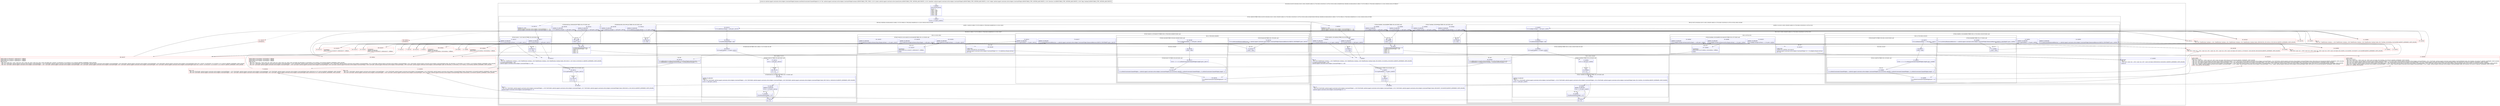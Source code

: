 digraph "CFG forandroid.support.constraint.solver.widgets.ConstraintWidgetContainer.countMatchConstraintsChainedWidgets(Landroid\/support\/constraint\/solver\/LinearSystem;[Landroid\/support\/constraint\/solver\/widgets\/ConstraintWidget;Landroid\/support\/constraint\/solver\/widgets\/ConstraintWidget;I[Z)I" {
subgraph cluster_Region_1644882557 {
label = "R(3:0|(9:2|(1:6)|7|(1:9)|10|(4:13|(3:(1:16)|(1:19)|20)(1:48)|(2:(1:27)|(3:30|(1:32)|33))|(2:(1:107)|(1:53)))|(1:40)|(1:45)|46)(9:54|(1:58)|59|(1:61)|62|(4:65|(3:(1:68)|(1:71)|72)(1:99)|(2:(1:79)|(3:82|(1:84)|85))|(2:(1:112)|(1:104)))|(1:92)|(1:97)|98)|47)";
node [shape=record,color=blue];
Node_0 [shape=record,label="{0\:\ 0x0000|MTH_ENTER_BLOCK\l|int r0 = 0\lr16[0] = true\lr16[1] = false\lr13[0] = null\lr13[2] = null\lr13[1] = null\lr13[3] = null\l}"];
subgraph cluster_IfRegion_2017966451 {
label = "IF [B:1:0x0019] THEN: R(9:2|(1:6)|7|(1:9)|10|(4:13|(3:(1:16)|(1:19)|20)(1:48)|(2:(1:27)|(3:30|(1:32)|33))|(2:(1:107)|(1:53)))|(1:40)|(1:45)|46) ELSE: R(9:54|(1:58)|59|(1:61)|62|(4:65|(3:(1:68)|(1:71)|72)(1:99)|(2:(1:79)|(3:82|(1:84)|85))|(2:(1:112)|(1:104)))|(1:92)|(1:97)|98)";
node [shape=record,color=blue];
Node_1 [shape=record,label="{1\:\ 0x0019|if (r15 == 0) goto L_0x001b\l}"];
subgraph cluster_Region_1807045198 {
label = "R(9:2|(1:6)|7|(1:9)|10|(4:13|(3:(1:16)|(1:19)|20)(1:48)|(2:(1:27)|(3:30|(1:32)|33))|(2:(1:107)|(1:53)))|(1:40)|(1:45)|46)";
node [shape=record,color=blue];
Node_2 [shape=record,label="{2\:\ 0x001b|boolean r4 = true\landroid.support.constraint.solver.widgets.ConstraintWidget r2 = r14\landroid.support.constraint.solver.widgets.ConstraintWidget r5 = null\l}"];
subgraph cluster_IfRegion_908047328 {
label = "IF [B:3:0x0022, B:5:0x002a] THEN: R(1:6) ELSE: null";
node [shape=record,color=blue];
Node_3 [shape=record,label="{3\:\ 0x0022|ADDED_TO_REGION\l|if (r14.mLeft.mTarget == null) goto L_0x002d\l}"];
Node_5 [shape=record,label="{5\:\ 0x002a|ADDED_TO_REGION\l|if (r14.mLeft.mTarget.mOwner == r11) goto L_0x002d\l}"];
subgraph cluster_Region_1192401358 {
label = "R(1:6)";
node [shape=record,color=blue];
Node_6 [shape=record,label="{6\:\ 0x002c|r4 = false\l}"];
}
}
Node_7 [shape=record,label="{7\:\ 0x002d|PHI: r4 \l  PHI: (r4v6 'fixedPosition' boolean) = (r4v5 'fixedPosition' boolean), (r4v5 'fixedPosition' boolean), (r4v9 'fixedPosition' boolean) binds: [B:3:0x0022, B:5:0x002a, B:6:0x002c] A[DONT_GENERATE, DONT_INLINE]\l|r14.mHorizontalNextWidget = null\landroid.support.constraint.solver.widgets.ConstraintWidget r3 = null\l}"];
subgraph cluster_IfRegion_448055871 {
label = "IF [B:8:0x0037] THEN: R(1:9) ELSE: null";
node [shape=record,color=blue];
Node_8 [shape=record,label="{8\:\ 0x0037|if (r14.getVisibility() != 8) goto L_0x0039\l}"];
subgraph cluster_Region_383650949 {
label = "R(1:9)";
node [shape=record,color=blue];
Node_9 [shape=record,label="{9\:\ 0x0039|r3 = r14\l}"];
}
}
Node_10 [shape=record,label="{10\:\ 0x003a|PHI: r3 \l  PHI: (r3v9 'firstVisible' android.support.constraint.solver.widgets.ConstraintWidget) = (r3v8 'firstVisible' android.support.constraint.solver.widgets.ConstraintWidget), (r3v15 'firstVisible' android.support.constraint.solver.widgets.ConstraintWidget) binds: [B:8:0x0037, B:9:0x0039] A[DONT_GENERATE, DONT_INLINE]\l|android.support.constraint.solver.widgets.ConstraintWidget r6 = r3\l}"];
subgraph cluster_LoopRegion_1814950921 {
label = "LOOP:0: (4:13|(3:(1:16)|(1:19)|20)(1:48)|(2:(1:27)|(3:30|(1:32)|33))|(2:(1:107)|(1:53)))";
node [shape=record,color=blue];
Node_12 [shape=record,label="{12\:\ 0x003f|if (r14.mRight.mTarget != null) goto L_0x0041\l}"];
subgraph cluster_Region_694441182 {
label = "R(4:13|(3:(1:16)|(1:19)|20)(1:48)|(2:(1:27)|(3:30|(1:32)|33))|(2:(1:107)|(1:53)))";
node [shape=record,color=blue];
Node_13 [shape=record,label="{13\:\ 0x0041|r14.mHorizontalNextWidget = null\l}"];
subgraph cluster_IfRegion_1647276705 {
label = "IF [B:14:0x004a] THEN: R(3:(1:16)|(1:19)|20) ELSE: R(1:48)";
node [shape=record,color=blue];
Node_14 [shape=record,label="{14\:\ 0x004a|if (r14.getVisibility() != 8) goto L_0x004c\l}"];
subgraph cluster_Region_1736819141 {
label = "R(3:(1:16)|(1:19)|20)";
node [shape=record,color=blue];
subgraph cluster_IfRegion_589862565 {
label = "IF [B:15:0x004c] THEN: R(1:16) ELSE: null";
node [shape=record,color=blue];
Node_15 [shape=record,label="{15\:\ 0x004c|if (r3 == null) goto L_0x004e\l}"];
subgraph cluster_Region_1171337496 {
label = "R(1:16)";
node [shape=record,color=blue];
Node_16 [shape=record,label="{16\:\ 0x004e|r3 = r14\l}"];
}
}
subgraph cluster_IfRegion_722494940 {
label = "IF [B:17:0x004f, B:18:0x0051] THEN: R(1:19) ELSE: null";
node [shape=record,color=blue];
Node_17 [shape=record,label="{17\:\ 0x004f|ADDED_TO_REGION\lPHI: r3 \l  PHI: (r3v13 'firstVisible' android.support.constraint.solver.widgets.ConstraintWidget) = (r3v10 'firstVisible' android.support.constraint.solver.widgets.ConstraintWidget), (r3v14 'firstVisible' android.support.constraint.solver.widgets.ConstraintWidget) binds: [B:15:0x004c, B:16:0x004e] A[DONT_GENERATE, DONT_INLINE]\l|if (r6 == null) goto L_0x0055\l}"];
Node_18 [shape=record,label="{18\:\ 0x0051|ADDED_TO_REGION\l|if (r6 == r14) goto L_0x0055\l}"];
subgraph cluster_Region_1305275935 {
label = "R(1:19)";
node [shape=record,color=blue];
Node_19 [shape=record,label="{19\:\ 0x0053|r6.mHorizontalNextWidget = r14\l}"];
}
}
Node_20 [shape=record,label="{20\:\ 0x0055|r6 = r14\l}"];
}
subgraph cluster_Region_1593223657 {
label = "R(1:48)";
node [shape=record,color=blue];
Node_48 [shape=record,label="{48\:\ 0x00d3|r12.addEquality(r14.mLeft.mSolverVariable, r14.mLeft.mTarget.mSolverVariable, 0, 5)\lr12.addEquality(r14.mRight.mSolverVariable, r14.mLeft.mSolverVariable, 0, 5)\l}"];
}
}
subgraph cluster_IfRegion_1568183170 {
label = "IF [B:22:0x005c, B:24:0x0062] THEN: R(2:(1:27)|(3:30|(1:32)|33)) ELSE: null";
node [shape=record,color=blue];
Node_22 [shape=record,label="{22\:\ 0x005c|ADDED_TO_REGION\l|if (r14.getVisibility() != 8) goto L_0x005e\l}"];
Node_24 [shape=record,label="{24\:\ 0x0062|ADDED_TO_REGION\l|if (r14.mHorizontalDimensionBehaviour == android.support.constraint.solver.widgets.ConstraintWidget.DimensionBehaviour.MATCH_CONSTRAINT) goto L_0x0064\l}"];
subgraph cluster_Region_1446116951 {
label = "R(2:(1:27)|(3:30|(1:32)|33))";
node [shape=record,color=blue];
subgraph cluster_IfRegion_1334977610 {
label = "IF [B:26:0x0068] THEN: R(1:27) ELSE: null";
node [shape=record,color=blue];
Node_26 [shape=record,label="{26\:\ 0x0068|if (r14.mVerticalDimensionBehaviour == android.support.constraint.solver.widgets.ConstraintWidget.DimensionBehaviour.MATCH_CONSTRAINT) goto L_0x006a\l}"];
subgraph cluster_Region_616588720 {
label = "R(1:27)";
node [shape=record,color=blue];
Node_27 [shape=record,label="{27\:\ 0x006a|r16[0] = false\l}"];
}
}
subgraph cluster_IfRegion_1035798057 {
label = "IF [B:29:0x0073] THEN: R(3:30|(1:32)|33) ELSE: null";
node [shape=record,color=blue];
Node_29 [shape=record,label="{29\:\ 0x0073|if (r14.mDimensionRatio \<= 0.0f) goto L_0x0075\l}"];
subgraph cluster_Region_1893835231 {
label = "R(3:30|(1:32)|33)";
node [shape=record,color=blue];
Node_30 [shape=record,label="{30\:\ 0x0075|r16[0] = false\l}"];
subgraph cluster_IfRegion_904638366 {
label = "IF [B:31:0x007e] THEN: R(1:32) ELSE: null";
node [shape=record,color=blue];
Node_31 [shape=record,label="{31\:\ 0x007e|if ((r0 + 1) \>= r11.mMatchConstraintsChainedWidgets.length) goto L_0x0080\l}"];
subgraph cluster_Region_1680315535 {
label = "R(1:32)";
node [shape=record,color=blue];
Node_32 [shape=record,label="{32\:\ 0x0080|r11.mMatchConstraintsChainedWidgets = (android.support.constraint.solver.widgets.ConstraintWidget[]) java.util.Arrays.copyOf(r11.mMatchConstraintsChainedWidgets, r11.mMatchConstraintsChainedWidgets.length * 2)\l}"];
}
}
Node_33 [shape=record,label="{33\:\ 0x008f|r11.mMatchConstraintsChainedWidgets[r0] = r14\lr0++\l}"];
}
}
}
}
subgraph cluster_Region_986270773 {
label = "R(2:(1:107)|(1:53))";
node [shape=record,color=blue];
subgraph cluster_IfRegion_486757177 {
label = "IF [B:35:0x00a0, B:50:0x00fd, B:52:0x0105] THEN: R(1:107) ELSE: null";
node [shape=record,color=blue];
Node_35 [shape=record,label="{35\:\ 0x00a0|ADDED_TO_REGION\l|if (r14.mRight.mTarget.mOwner.mLeft.mTarget == null) goto L_0x00a2\l}"];
Node_50 [shape=record,label="{50\:\ 0x00fd|ADDED_TO_REGION\l|if (r14.mRight.mTarget.mOwner.mLeft.mTarget.mOwner != r14) goto L_0x00a2\l}"];
Node_52 [shape=record,label="{52\:\ 0x0105|ADDED_TO_REGION\l|if (r14.mRight.mTarget.mOwner == r14) goto L_0x00a2\l}"];
subgraph cluster_Region_1222279934 {
label = "R(1:107)";
node [shape=record,color=blue];
Node_107 [shape=record,label="{107\:\ 0x00a2|SYNTHETIC\lEDGE_INSN: B:107:0x00a2\-\>B:36:0x00a2 ?: BREAK  \l|break\l}"];
}
}
subgraph cluster_Region_654066367 {
label = "R(1:53)";
node [shape=record,color=blue];
Node_53 [shape=record,label="{53\:\ 0x0107|LOOP_END\lLOOP:0: B:11:0x003b\-\>B:53:0x0107\l|android.support.constraint.solver.widgets.ConstraintWidget r14 = r14.mRight.mTarget.mOwner\lr5 = r14\l}"];
}
}
}
}
subgraph cluster_IfRegion_276952198 {
label = "IF [B:37:0x00a6, B:39:0x00ae] THEN: R(1:40) ELSE: null";
node [shape=record,color=blue];
Node_37 [shape=record,label="{37\:\ 0x00a6|ADDED_TO_REGION\l|if (r14.mRight.mTarget == null) goto L_0x00b1\l}"];
Node_39 [shape=record,label="{39\:\ 0x00ae|ADDED_TO_REGION\l|if (r14.mRight.mTarget.mOwner == r11) goto L_0x00b1\l}"];
subgraph cluster_Region_1656758737 {
label = "R(1:40)";
node [shape=record,color=blue];
Node_40 [shape=record,label="{40\:\ 0x00b0|r4 = false\l}"];
}
}
subgraph cluster_IfRegion_1729776432 {
label = "IF [B:42:0x00b5, B:44:0x00bb] THEN: R(1:45) ELSE: null";
node [shape=record,color=blue];
Node_42 [shape=record,label="{42\:\ 0x00b5|ADDED_TO_REGION\l|if (r2.mLeft.mTarget == null) goto L_0x00bd\l}"];
Node_44 [shape=record,label="{44\:\ 0x00bb|ADDED_TO_REGION\l|if (r5.mRight.mTarget == null) goto L_0x00bd\l}"];
subgraph cluster_Region_1624881735 {
label = "R(1:45)";
node [shape=record,color=blue];
Node_45 [shape=record,label="{45\:\ 0x00bd|r16[1] = true\l}"];
}
}
Node_46 [shape=record,label="{46\:\ 0x00c1|r2.mHorizontalChainFixedPosition = r4\lr5.mHorizontalNextWidget = null\lr13[0] = r2\lr13[2] = r3\lr13[1] = r5\lr13[3] = r6\l}"];
}
subgraph cluster_Region_941249178 {
label = "R(9:54|(1:58)|59|(1:61)|62|(4:65|(3:(1:68)|(1:71)|72)(1:99)|(2:(1:79)|(3:82|(1:84)|85))|(2:(1:112)|(1:104)))|(1:92)|(1:97)|98)";
node [shape=record,color=blue];
Node_54 [shape=record,label="{54\:\ 0x0110|boolean r4 = true\landroid.support.constraint.solver.widgets.ConstraintWidget r2 = r14\landroid.support.constraint.solver.widgets.ConstraintWidget r5 = null\l}"];
subgraph cluster_IfRegion_1740941310 {
label = "IF [B:55:0x0117, B:57:0x011f] THEN: R(1:58) ELSE: null";
node [shape=record,color=blue];
Node_55 [shape=record,label="{55\:\ 0x0117|ADDED_TO_REGION\l|if (r14.mTop.mTarget == null) goto L_0x0122\l}"];
Node_57 [shape=record,label="{57\:\ 0x011f|ADDED_TO_REGION\l|if (r14.mTop.mTarget.mOwner == r11) goto L_0x0122\l}"];
subgraph cluster_Region_2048374707 {
label = "R(1:58)";
node [shape=record,color=blue];
Node_58 [shape=record,label="{58\:\ 0x0121|r4 = false\l}"];
}
}
Node_59 [shape=record,label="{59\:\ 0x0122|PHI: r4 \l  PHI: (r4v1 'fixedPosition' boolean) = (r4v0 'fixedPosition' boolean), (r4v0 'fixedPosition' boolean), (r4v4 'fixedPosition' boolean) binds: [B:55:0x0117, B:57:0x011f, B:58:0x0121] A[DONT_GENERATE, DONT_INLINE]\l|r14.mVerticalNextWidget = null\landroid.support.constraint.solver.widgets.ConstraintWidget r3 = null\l}"];
subgraph cluster_IfRegion_2064979082 {
label = "IF [B:60:0x012c] THEN: R(1:61) ELSE: null";
node [shape=record,color=blue];
Node_60 [shape=record,label="{60\:\ 0x012c|if (r14.getVisibility() != 8) goto L_0x012e\l}"];
subgraph cluster_Region_1039392959 {
label = "R(1:61)";
node [shape=record,color=blue];
Node_61 [shape=record,label="{61\:\ 0x012e|r3 = r14\l}"];
}
}
Node_62 [shape=record,label="{62\:\ 0x012f|PHI: r3 \l  PHI: (r3v1 'firstVisible' android.support.constraint.solver.widgets.ConstraintWidget) = (r3v0 'firstVisible' android.support.constraint.solver.widgets.ConstraintWidget), (r3v7 'firstVisible' android.support.constraint.solver.widgets.ConstraintWidget) binds: [B:60:0x012c, B:61:0x012e] A[DONT_GENERATE, DONT_INLINE]\l|android.support.constraint.solver.widgets.ConstraintWidget r6 = r3\l}"];
subgraph cluster_LoopRegion_1680865962 {
label = "LOOP:1: (4:65|(3:(1:68)|(1:71)|72)(1:99)|(2:(1:79)|(3:82|(1:84)|85))|(2:(1:112)|(1:104)))";
node [shape=record,color=blue];
Node_64 [shape=record,label="{64\:\ 0x0134|if (r14.mBottom.mTarget != null) goto L_0x0136\l}"];
subgraph cluster_Region_1225359338 {
label = "R(4:65|(3:(1:68)|(1:71)|72)(1:99)|(2:(1:79)|(3:82|(1:84)|85))|(2:(1:112)|(1:104)))";
node [shape=record,color=blue];
Node_65 [shape=record,label="{65\:\ 0x0136|r14.mVerticalNextWidget = null\l}"];
subgraph cluster_IfRegion_196139618 {
label = "IF [B:66:0x013f] THEN: R(3:(1:68)|(1:71)|72) ELSE: R(1:99)";
node [shape=record,color=blue];
Node_66 [shape=record,label="{66\:\ 0x013f|if (r14.getVisibility() != 8) goto L_0x0141\l}"];
subgraph cluster_Region_1999624811 {
label = "R(3:(1:68)|(1:71)|72)";
node [shape=record,color=blue];
subgraph cluster_IfRegion_1825275601 {
label = "IF [B:67:0x0141] THEN: R(1:68) ELSE: null";
node [shape=record,color=blue];
Node_67 [shape=record,label="{67\:\ 0x0141|if (r3 == null) goto L_0x0143\l}"];
subgraph cluster_Region_2048817760 {
label = "R(1:68)";
node [shape=record,color=blue];
Node_68 [shape=record,label="{68\:\ 0x0143|r3 = r14\l}"];
}
}
subgraph cluster_IfRegion_2129359764 {
label = "IF [B:69:0x0144, B:70:0x0146] THEN: R(1:71) ELSE: null";
node [shape=record,color=blue];
Node_69 [shape=record,label="{69\:\ 0x0144|ADDED_TO_REGION\lPHI: r3 \l  PHI: (r3v5 'firstVisible' android.support.constraint.solver.widgets.ConstraintWidget) = (r3v2 'firstVisible' android.support.constraint.solver.widgets.ConstraintWidget), (r3v6 'firstVisible' android.support.constraint.solver.widgets.ConstraintWidget) binds: [B:67:0x0141, B:68:0x0143] A[DONT_GENERATE, DONT_INLINE]\l|if (r6 == null) goto L_0x014a\l}"];
Node_70 [shape=record,label="{70\:\ 0x0146|ADDED_TO_REGION\l|if (r6 == r14) goto L_0x014a\l}"];
subgraph cluster_Region_1547666158 {
label = "R(1:71)";
node [shape=record,color=blue];
Node_71 [shape=record,label="{71\:\ 0x0148|r6.mVerticalNextWidget = r14\l}"];
}
}
Node_72 [shape=record,label="{72\:\ 0x014a|r6 = r14\l}"];
}
subgraph cluster_Region_1490169562 {
label = "R(1:99)";
node [shape=record,color=blue];
Node_99 [shape=record,label="{99\:\ 0x01c9|r12.addEquality(r14.mTop.mSolverVariable, r14.mTop.mTarget.mSolverVariable, 0, 5)\lr12.addEquality(r14.mBottom.mSolverVariable, r14.mTop.mSolverVariable, 0, 5)\l}"];
}
}
subgraph cluster_IfRegion_1127441856 {
label = "IF [B:74:0x0151, B:76:0x0157] THEN: R(2:(1:79)|(3:82|(1:84)|85)) ELSE: null";
node [shape=record,color=blue];
Node_74 [shape=record,label="{74\:\ 0x0151|ADDED_TO_REGION\l|if (r14.getVisibility() != 8) goto L_0x0153\l}"];
Node_76 [shape=record,label="{76\:\ 0x0157|ADDED_TO_REGION\l|if (r14.mVerticalDimensionBehaviour == android.support.constraint.solver.widgets.ConstraintWidget.DimensionBehaviour.MATCH_CONSTRAINT) goto L_0x0159\l}"];
subgraph cluster_Region_1103602787 {
label = "R(2:(1:79)|(3:82|(1:84)|85))";
node [shape=record,color=blue];
subgraph cluster_IfRegion_1277761011 {
label = "IF [B:78:0x015d] THEN: R(1:79) ELSE: null";
node [shape=record,color=blue];
Node_78 [shape=record,label="{78\:\ 0x015d|if (r14.mHorizontalDimensionBehaviour == android.support.constraint.solver.widgets.ConstraintWidget.DimensionBehaviour.MATCH_CONSTRAINT) goto L_0x015f\l}"];
subgraph cluster_Region_96749138 {
label = "R(1:79)";
node [shape=record,color=blue];
Node_79 [shape=record,label="{79\:\ 0x015f|r16[0] = false\l}"];
}
}
subgraph cluster_IfRegion_1568751183 {
label = "IF [B:81:0x0168] THEN: R(3:82|(1:84)|85) ELSE: null";
node [shape=record,color=blue];
Node_81 [shape=record,label="{81\:\ 0x0168|if (r14.mDimensionRatio \<= 0.0f) goto L_0x016a\l}"];
subgraph cluster_Region_113338286 {
label = "R(3:82|(1:84)|85)";
node [shape=record,color=blue];
Node_82 [shape=record,label="{82\:\ 0x016a|r16[0] = false\l}"];
subgraph cluster_IfRegion_521441 {
label = "IF [B:83:0x0173] THEN: R(1:84) ELSE: null";
node [shape=record,color=blue];
Node_83 [shape=record,label="{83\:\ 0x0173|if ((r0 + 1) \>= r11.mMatchConstraintsChainedWidgets.length) goto L_0x0175\l}"];
subgraph cluster_Region_563703072 {
label = "R(1:84)";
node [shape=record,color=blue];
Node_84 [shape=record,label="{84\:\ 0x0175|r11.mMatchConstraintsChainedWidgets = (android.support.constraint.solver.widgets.ConstraintWidget[]) java.util.Arrays.copyOf(r11.mMatchConstraintsChainedWidgets, r11.mMatchConstraintsChainedWidgets.length * 2)\l}"];
}
}
Node_85 [shape=record,label="{85\:\ 0x0184|r11.mMatchConstraintsChainedWidgets[r0] = r14\lr0++\l}"];
}
}
}
}
subgraph cluster_Region_622555757 {
label = "R(2:(1:112)|(1:104))";
node [shape=record,color=blue];
subgraph cluster_IfRegion_46810698 {
label = "IF [B:87:0x0195, B:101:0x01f3, B:103:0x01fb] THEN: R(1:112) ELSE: null";
node [shape=record,color=blue];
Node_87 [shape=record,label="{87\:\ 0x0195|ADDED_TO_REGION\l|if (r14.mBottom.mTarget.mOwner.mTop.mTarget == null) goto L_0x0197\l}"];
Node_101 [shape=record,label="{101\:\ 0x01f3|ADDED_TO_REGION\l|if (r14.mBottom.mTarget.mOwner.mTop.mTarget.mOwner != r14) goto L_0x0197\l}"];
Node_103 [shape=record,label="{103\:\ 0x01fb|ADDED_TO_REGION\l|if (r14.mBottom.mTarget.mOwner == r14) goto L_0x0197\l}"];
subgraph cluster_Region_1458397978 {
label = "R(1:112)";
node [shape=record,color=blue];
Node_112 [shape=record,label="{112\:\ 0x0197|SYNTHETIC\lEDGE_INSN: B:112:0x0197\-\>B:88:0x0197 ?: BREAK  \l|break\l}"];
}
}
subgraph cluster_Region_2022469221 {
label = "R(1:104)";
node [shape=record,color=blue];
Node_104 [shape=record,label="{104\:\ 0x01fd|LOOP_END\lLOOP:1: B:63:0x0130\-\>B:104:0x01fd\l|android.support.constraint.solver.widgets.ConstraintWidget r14 = r14.mBottom.mTarget.mOwner\lr5 = r14\l}"];
}
}
}
}
subgraph cluster_IfRegion_1014490250 {
label = "IF [B:89:0x019b, B:91:0x01a3] THEN: R(1:92) ELSE: null";
node [shape=record,color=blue];
Node_89 [shape=record,label="{89\:\ 0x019b|ADDED_TO_REGION\l|if (r14.mBottom.mTarget == null) goto L_0x01a6\l}"];
Node_91 [shape=record,label="{91\:\ 0x01a3|ADDED_TO_REGION\l|if (r14.mBottom.mTarget.mOwner == r11) goto L_0x01a6\l}"];
subgraph cluster_Region_1166603039 {
label = "R(1:92)";
node [shape=record,color=blue];
Node_92 [shape=record,label="{92\:\ 0x01a5|r4 = false\l}"];
}
}
subgraph cluster_IfRegion_308830256 {
label = "IF [B:94:0x01aa, B:96:0x01b0] THEN: R(1:97) ELSE: null";
node [shape=record,color=blue];
Node_94 [shape=record,label="{94\:\ 0x01aa|ADDED_TO_REGION\l|if (r2.mTop.mTarget == null) goto L_0x01b2\l}"];
Node_96 [shape=record,label="{96\:\ 0x01b0|ADDED_TO_REGION\l|if (r5.mBottom.mTarget == null) goto L_0x01b2\l}"];
subgraph cluster_Region_1115775347 {
label = "R(1:97)";
node [shape=record,color=blue];
Node_97 [shape=record,label="{97\:\ 0x01b2|r16[1] = true\l}"];
}
}
Node_98 [shape=record,label="{98\:\ 0x01b6|r2.mVerticalChainFixedPosition = r4\lr5.mVerticalNextWidget = null\lr13[0] = r2\lr13[2] = r3\lr13[1] = r5\lr13[3] = r6\l}"];
}
}
Node_47 [shape=record,label="{47\:\ 0x00d2|RETURN\lPHI: r0 \l  PHI: (r0v5 'count' int) = (r0v2 'count' int), (r0v7 'count' int) binds: [B:98:0x01b6, B:46:0x00c1] A[DONT_GENERATE, DONT_INLINE]\l|return r0\l}"];
}
Node_4 [shape=record,color=red,label="{4\:\ 0x0024}"];
Node_11 [shape=record,color=red,label="{11\:\ 0x003b|LOOP_START\lPHI: r0 r3 r5 r6 r14 \l  PHI: (r0v6 'count' int) = (r0v0 'count' int), (r0v8 'count' int) binds: [B:10:0x003a, B:53:0x0107] A[DONT_GENERATE, DONT_INLINE]\l  PHI: (r3v10 'firstVisible' android.support.constraint.solver.widgets.ConstraintWidget) = (r3v9 'firstVisible' android.support.constraint.solver.widgets.ConstraintWidget), (r3v12 'firstVisible' android.support.constraint.solver.widgets.ConstraintWidget) binds: [B:10:0x003a, B:53:0x0107] A[DONT_GENERATE, DONT_INLINE]\l  PHI: (r5v4 'last' android.support.constraint.solver.widgets.ConstraintWidget) = (r5v3 'last' android.support.constraint.solver.widgets.ConstraintWidget), (r5v5 'last' android.support.constraint.solver.widgets.ConstraintWidget) binds: [B:10:0x003a, B:53:0x0107] A[DONT_GENERATE, DONT_INLINE]\l  PHI: (r6v6 'lastVisible' android.support.constraint.solver.widgets.ConstraintWidget) = (r6v5 'lastVisible' android.support.constraint.solver.widgets.ConstraintWidget), (r6v8 'lastVisible' android.support.constraint.solver.widgets.ConstraintWidget) binds: [B:10:0x003a, B:53:0x0107] A[DONT_GENERATE, DONT_INLINE]\l  PHI: (r14v3 'widget' android.support.constraint.solver.widgets.ConstraintWidget) = (r14v0 'widget' android.support.constraint.solver.widgets.ConstraintWidget), (r14v4 'widget' android.support.constraint.solver.widgets.ConstraintWidget) binds: [B:10:0x003a, B:53:0x0107] A[DONT_GENERATE, DONT_INLINE]\lLOOP:0: B:11:0x003b\-\>B:53:0x0107\l}"];
Node_21 [shape=record,color=red,label="{21\:\ 0x0056|PHI: r3 r6 \l  PHI: (r3v12 'firstVisible' android.support.constraint.solver.widgets.ConstraintWidget) = (r3v10 'firstVisible' android.support.constraint.solver.widgets.ConstraintWidget), (r3v13 'firstVisible' android.support.constraint.solver.widgets.ConstraintWidget) binds: [B:48:0x00d3, B:20:0x0055] A[DONT_GENERATE, DONT_INLINE]\l  PHI: (r6v8 'lastVisible' android.support.constraint.solver.widgets.ConstraintWidget) = (r6v6 'lastVisible' android.support.constraint.solver.widgets.ConstraintWidget), (r6v9 'lastVisible' android.support.constraint.solver.widgets.ConstraintWidget) binds: [B:48:0x00d3, B:20:0x0055] A[DONT_GENERATE, DONT_INLINE]\l}"];
Node_23 [shape=record,color=red,label="{23\:\ 0x005e}"];
Node_25 [shape=record,color=red,label="{25\:\ 0x0064}"];
Node_28 [shape=record,color=red,label="{28\:\ 0x006e}"];
Node_34 [shape=record,color=red,label="{34\:\ 0x0096|PHI: r0 \l  PHI: (r0v8 'count' int) = (r0v6 'count' int), (r0v6 'count' int), (r0v6 'count' int), (r0v9 'count' int) binds: [B:22:0x005c, B:24:0x0062, B:29:0x0073, B:33:0x008f] A[DONT_GENERATE, DONT_INLINE]\l}"];
Node_36 [shape=record,color=red,label="{36\:\ 0x00a2|EDGE_INSN: B:105:0x00a2\-\>B:36:0x00a2 ?: BREAK  \lEDGE_INSN: B:106:0x00a2\-\>B:36:0x00a2 ?: BREAK  \lEDGE_INSN: B:107:0x00a2\-\>B:36:0x00a2 ?: BREAK  \lPHI: r0 r3 r6 \l  PHI: (r0v7 'count' int) = (r0v6 'count' int), (r0v8 'count' int), (r0v8 'count' int), (r0v8 'count' int) binds: [B:108:0x00a2, B:106:0x00a2, B:107:0x00a2, B:105:0x00a2] A[DONT_GENERATE, DONT_INLINE]\l  PHI: (r3v11 'firstVisible' android.support.constraint.solver.widgets.ConstraintWidget) = (r3v10 'firstVisible' android.support.constraint.solver.widgets.ConstraintWidget), (r3v12 'firstVisible' android.support.constraint.solver.widgets.ConstraintWidget), (r3v12 'firstVisible' android.support.constraint.solver.widgets.ConstraintWidget), (r3v12 'firstVisible' android.support.constraint.solver.widgets.ConstraintWidget) binds: [B:108:0x00a2, B:106:0x00a2, B:107:0x00a2, B:105:0x00a2] A[DONT_GENERATE, DONT_INLINE]\l  PHI: (r6v7 'lastVisible' android.support.constraint.solver.widgets.ConstraintWidget) = (r6v6 'lastVisible' android.support.constraint.solver.widgets.ConstraintWidget), (r6v8 'lastVisible' android.support.constraint.solver.widgets.ConstraintWidget), (r6v8 'lastVisible' android.support.constraint.solver.widgets.ConstraintWidget), (r6v8 'lastVisible' android.support.constraint.solver.widgets.ConstraintWidget) binds: [B:108:0x00a2, B:106:0x00a2, B:107:0x00a2, B:105:0x00a2] A[DONT_GENERATE, DONT_INLINE]\l}"];
Node_38 [shape=record,color=red,label="{38\:\ 0x00a8}"];
Node_41 [shape=record,color=red,label="{41\:\ 0x00b1|PHI: r4 \l  PHI: (r4v7 'fixedPosition' boolean) = (r4v6 'fixedPosition' boolean), (r4v6 'fixedPosition' boolean), (r4v8 'fixedPosition' boolean) binds: [B:37:0x00a6, B:39:0x00ae, B:40:0x00b0] A[DONT_GENERATE, DONT_INLINE]\l}"];
Node_43 [shape=record,color=red,label="{43\:\ 0x00b7}"];
Node_49 [shape=record,color=red,label="{49\:\ 0x00f1}"];
Node_51 [shape=record,color=red,label="{51\:\ 0x00ff}"];
Node_56 [shape=record,color=red,label="{56\:\ 0x0119}"];
Node_63 [shape=record,color=red,label="{63\:\ 0x0130|LOOP_START\lPHI: r0 r3 r5 r6 r14 \l  PHI: (r0v1 'count' int) = (r0v0 'count' int), (r0v3 'count' int) binds: [B:62:0x012f, B:104:0x01fd] A[DONT_GENERATE, DONT_INLINE]\l  PHI: (r3v2 'firstVisible' android.support.constraint.solver.widgets.ConstraintWidget) = (r3v1 'firstVisible' android.support.constraint.solver.widgets.ConstraintWidget), (r3v4 'firstVisible' android.support.constraint.solver.widgets.ConstraintWidget) binds: [B:62:0x012f, B:104:0x01fd] A[DONT_GENERATE, DONT_INLINE]\l  PHI: (r5v1 'last' android.support.constraint.solver.widgets.ConstraintWidget) = (r5v0 'last' android.support.constraint.solver.widgets.ConstraintWidget), (r5v2 'last' android.support.constraint.solver.widgets.ConstraintWidget) binds: [B:62:0x012f, B:104:0x01fd] A[DONT_GENERATE, DONT_INLINE]\l  PHI: (r6v1 'lastVisible' android.support.constraint.solver.widgets.ConstraintWidget) = (r6v0 'lastVisible' android.support.constraint.solver.widgets.ConstraintWidget), (r6v3 'lastVisible' android.support.constraint.solver.widgets.ConstraintWidget) binds: [B:62:0x012f, B:104:0x01fd] A[DONT_GENERATE, DONT_INLINE]\l  PHI: (r14v1 'widget' android.support.constraint.solver.widgets.ConstraintWidget) = (r14v0 'widget' android.support.constraint.solver.widgets.ConstraintWidget), (r14v2 'widget' android.support.constraint.solver.widgets.ConstraintWidget) binds: [B:62:0x012f, B:104:0x01fd] A[DONT_GENERATE, DONT_INLINE]\lLOOP:1: B:63:0x0130\-\>B:104:0x01fd\l}"];
Node_73 [shape=record,color=red,label="{73\:\ 0x014b|PHI: r3 r6 \l  PHI: (r3v4 'firstVisible' android.support.constraint.solver.widgets.ConstraintWidget) = (r3v2 'firstVisible' android.support.constraint.solver.widgets.ConstraintWidget), (r3v5 'firstVisible' android.support.constraint.solver.widgets.ConstraintWidget) binds: [B:99:0x01c9, B:72:0x014a] A[DONT_GENERATE, DONT_INLINE]\l  PHI: (r6v3 'lastVisible' android.support.constraint.solver.widgets.ConstraintWidget) = (r6v1 'lastVisible' android.support.constraint.solver.widgets.ConstraintWidget), (r6v4 'lastVisible' android.support.constraint.solver.widgets.ConstraintWidget) binds: [B:99:0x01c9, B:72:0x014a] A[DONT_GENERATE, DONT_INLINE]\l}"];
Node_75 [shape=record,color=red,label="{75\:\ 0x0153}"];
Node_77 [shape=record,color=red,label="{77\:\ 0x0159}"];
Node_80 [shape=record,color=red,label="{80\:\ 0x0163}"];
Node_86 [shape=record,color=red,label="{86\:\ 0x018b|PHI: r0 \l  PHI: (r0v3 'count' int) = (r0v1 'count' int), (r0v1 'count' int), (r0v1 'count' int), (r0v4 'count' int) binds: [B:74:0x0151, B:76:0x0157, B:81:0x0168, B:85:0x0184] A[DONT_GENERATE, DONT_INLINE]\l}"];
Node_88 [shape=record,color=red,label="{88\:\ 0x0197|EDGE_INSN: B:109:0x0197\-\>B:88:0x0197 ?: BREAK  \lEDGE_INSN: B:110:0x0197\-\>B:88:0x0197 ?: BREAK  \lEDGE_INSN: B:112:0x0197\-\>B:88:0x0197 ?: BREAK  \lPHI: r0 r3 r6 \l  PHI: (r0v2 'count' int) = (r0v1 'count' int), (r0v3 'count' int), (r0v3 'count' int), (r0v3 'count' int) binds: [B:111:0x0197, B:109:0x0197, B:110:0x0197, B:112:0x0197] A[DONT_GENERATE, DONT_INLINE]\l  PHI: (r3v3 'firstVisible' android.support.constraint.solver.widgets.ConstraintWidget) = (r3v2 'firstVisible' android.support.constraint.solver.widgets.ConstraintWidget), (r3v4 'firstVisible' android.support.constraint.solver.widgets.ConstraintWidget), (r3v4 'firstVisible' android.support.constraint.solver.widgets.ConstraintWidget), (r3v4 'firstVisible' android.support.constraint.solver.widgets.ConstraintWidget) binds: [B:111:0x0197, B:109:0x0197, B:110:0x0197, B:112:0x0197] A[DONT_GENERATE, DONT_INLINE]\l  PHI: (r6v2 'lastVisible' android.support.constraint.solver.widgets.ConstraintWidget) = (r6v1 'lastVisible' android.support.constraint.solver.widgets.ConstraintWidget), (r6v3 'lastVisible' android.support.constraint.solver.widgets.ConstraintWidget), (r6v3 'lastVisible' android.support.constraint.solver.widgets.ConstraintWidget), (r6v3 'lastVisible' android.support.constraint.solver.widgets.ConstraintWidget) binds: [B:111:0x0197, B:109:0x0197, B:110:0x0197, B:112:0x0197] A[DONT_GENERATE, DONT_INLINE]\l}"];
Node_90 [shape=record,color=red,label="{90\:\ 0x019d}"];
Node_93 [shape=record,color=red,label="{93\:\ 0x01a6|PHI: r4 \l  PHI: (r4v2 'fixedPosition' boolean) = (r4v1 'fixedPosition' boolean), (r4v1 'fixedPosition' boolean), (r4v3 'fixedPosition' boolean) binds: [B:89:0x019b, B:91:0x01a3, B:92:0x01a5] A[DONT_GENERATE, DONT_INLINE]\l}"];
Node_95 [shape=record,color=red,label="{95\:\ 0x01ac}"];
Node_100 [shape=record,color=red,label="{100\:\ 0x01e7}"];
Node_102 [shape=record,color=red,label="{102\:\ 0x01f5}"];
Node_105 [shape=record,color=red,label="{105\:\ 0x00a2|SYNTHETIC\lEDGE_INSN: B:105:0x00a2\-\>B:36:0x00a2 ?: BREAK  \l}"];
Node_106 [shape=record,color=red,label="{106\:\ 0x00a2|SYNTHETIC\lADDED_TO_REGION\lEDGE_INSN: B:106:0x00a2\-\>B:36:0x00a2 ?: BREAK  \l}"];
Node_108 [shape=record,color=red,label="{108\:\ 0x00a2|SYNTHETIC\l}"];
Node_109 [shape=record,color=red,label="{109\:\ 0x0197|SYNTHETIC\lADDED_TO_REGION\lEDGE_INSN: B:109:0x0197\-\>B:88:0x0197 ?: BREAK  \l}"];
Node_110 [shape=record,color=red,label="{110\:\ 0x0197|SYNTHETIC\lEDGE_INSN: B:110:0x0197\-\>B:88:0x0197 ?: BREAK  \l}"];
Node_111 [shape=record,color=red,label="{111\:\ 0x0197|SYNTHETIC\l}"];
MethodNode[shape=record,label="{private int android.support.constraint.solver.widgets.ConstraintWidgetContainer.countMatchConstraintsChainedWidgets((r11v0 'this' android.support.constraint.solver.widgets.ConstraintWidgetContainer A[IMMUTABLE_TYPE, THIS]), (r12v0 'system' android.support.constraint.solver.LinearSystem A[IMMUTABLE_TYPE, METHOD_ARGUMENT]), (r13v0 'chainEnds' android.support.constraint.solver.widgets.ConstraintWidget[] A[IMMUTABLE_TYPE, METHOD_ARGUMENT]), (r14v0 'widget' android.support.constraint.solver.widgets.ConstraintWidget A[IMMUTABLE_TYPE, METHOD_ARGUMENT]), (r15v0 'direction' int A[IMMUTABLE_TYPE, METHOD_ARGUMENT]), (r16v0 'flags' boolean[] A[IMMUTABLE_TYPE, METHOD_ARGUMENT])) }"];
MethodNode -> Node_0;
Node_0 -> Node_1;
Node_1 -> Node_2;
Node_1 -> Node_54[style=dashed];
Node_2 -> Node_3;
Node_3 -> Node_4[style=dashed];
Node_3 -> Node_7;
Node_5 -> Node_6[style=dashed];
Node_5 -> Node_7;
Node_6 -> Node_7;
Node_7 -> Node_8;
Node_8 -> Node_9;
Node_8 -> Node_10[style=dashed];
Node_9 -> Node_10;
Node_10 -> Node_11;
Node_12 -> Node_13;
Node_12 -> Node_108[style=dashed];
Node_13 -> Node_14;
Node_14 -> Node_15;
Node_14 -> Node_48[style=dashed];
Node_15 -> Node_16;
Node_15 -> Node_17[style=dashed];
Node_16 -> Node_17;
Node_17 -> Node_18[style=dashed];
Node_17 -> Node_20;
Node_18 -> Node_19[style=dashed];
Node_18 -> Node_20;
Node_19 -> Node_20;
Node_20 -> Node_21;
Node_48 -> Node_21;
Node_22 -> Node_23;
Node_22 -> Node_34[style=dashed];
Node_24 -> Node_25;
Node_24 -> Node_34[style=dashed];
Node_26 -> Node_27;
Node_26 -> Node_28[style=dashed];
Node_27 -> Node_28;
Node_29 -> Node_30;
Node_29 -> Node_34[style=dashed];
Node_30 -> Node_31;
Node_31 -> Node_32;
Node_31 -> Node_33[style=dashed];
Node_32 -> Node_33;
Node_33 -> Node_34;
Node_35 -> Node_49[style=dashed];
Node_35 -> Node_106;
Node_50 -> Node_51[style=dashed];
Node_50 -> Node_107;
Node_52 -> Node_53[style=dashed];
Node_52 -> Node_105;
Node_107 -> Node_36;
Node_53 -> Node_11;
Node_37 -> Node_38[style=dashed];
Node_37 -> Node_41;
Node_39 -> Node_40[style=dashed];
Node_39 -> Node_41;
Node_40 -> Node_41;
Node_42 -> Node_43[style=dashed];
Node_42 -> Node_45;
Node_44 -> Node_45;
Node_44 -> Node_46[style=dashed];
Node_45 -> Node_46;
Node_46 -> Node_47;
Node_54 -> Node_55;
Node_55 -> Node_56[style=dashed];
Node_55 -> Node_59;
Node_57 -> Node_58[style=dashed];
Node_57 -> Node_59;
Node_58 -> Node_59;
Node_59 -> Node_60;
Node_60 -> Node_61;
Node_60 -> Node_62[style=dashed];
Node_61 -> Node_62;
Node_62 -> Node_63;
Node_64 -> Node_65;
Node_64 -> Node_111[style=dashed];
Node_65 -> Node_66;
Node_66 -> Node_67;
Node_66 -> Node_99[style=dashed];
Node_67 -> Node_68;
Node_67 -> Node_69[style=dashed];
Node_68 -> Node_69;
Node_69 -> Node_70[style=dashed];
Node_69 -> Node_72;
Node_70 -> Node_71[style=dashed];
Node_70 -> Node_72;
Node_71 -> Node_72;
Node_72 -> Node_73;
Node_99 -> Node_73;
Node_74 -> Node_75;
Node_74 -> Node_86[style=dashed];
Node_76 -> Node_77;
Node_76 -> Node_86[style=dashed];
Node_78 -> Node_79;
Node_78 -> Node_80[style=dashed];
Node_79 -> Node_80;
Node_81 -> Node_82;
Node_81 -> Node_86[style=dashed];
Node_82 -> Node_83;
Node_83 -> Node_84;
Node_83 -> Node_85[style=dashed];
Node_84 -> Node_85;
Node_85 -> Node_86;
Node_87 -> Node_100[style=dashed];
Node_87 -> Node_109;
Node_101 -> Node_102[style=dashed];
Node_101 -> Node_110;
Node_103 -> Node_104[style=dashed];
Node_103 -> Node_112;
Node_112 -> Node_88;
Node_104 -> Node_63;
Node_89 -> Node_90[style=dashed];
Node_89 -> Node_93;
Node_91 -> Node_92[style=dashed];
Node_91 -> Node_93;
Node_92 -> Node_93;
Node_94 -> Node_95[style=dashed];
Node_94 -> Node_97;
Node_96 -> Node_97;
Node_96 -> Node_98[style=dashed];
Node_97 -> Node_98;
Node_98 -> Node_47;
Node_4 -> Node_5;
Node_11 -> Node_12;
Node_21 -> Node_22;
Node_23 -> Node_24;
Node_25 -> Node_26;
Node_28 -> Node_29;
Node_34 -> Node_35;
Node_36 -> Node_37;
Node_38 -> Node_39;
Node_41 -> Node_42;
Node_43 -> Node_44;
Node_49 -> Node_50;
Node_51 -> Node_52;
Node_56 -> Node_57;
Node_63 -> Node_64;
Node_73 -> Node_74;
Node_75 -> Node_76;
Node_77 -> Node_78;
Node_80 -> Node_81;
Node_86 -> Node_87;
Node_88 -> Node_89;
Node_90 -> Node_91;
Node_93 -> Node_94;
Node_95 -> Node_96;
Node_100 -> Node_101;
Node_102 -> Node_103;
Node_105 -> Node_36;
Node_106 -> Node_36;
Node_108 -> Node_36;
Node_109 -> Node_88;
Node_110 -> Node_88;
Node_111 -> Node_88;
}

